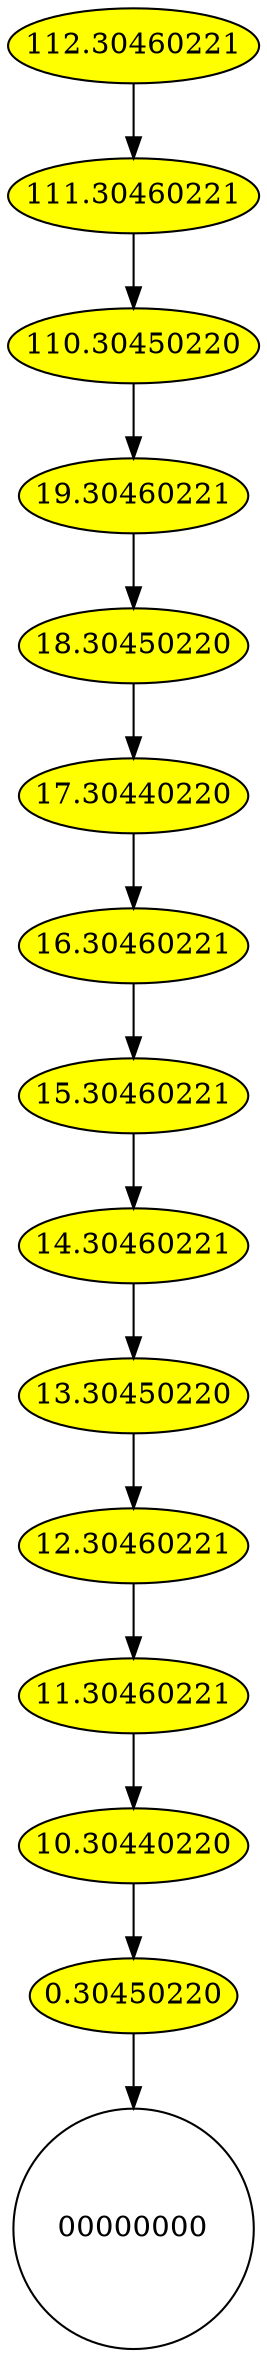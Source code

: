digraph DAG {
{
 node [style="filled", fillcolor="yellow", fontcolor="black", margin="0.01"]"112.30460221" -> "111.30460221";
"111.30460221" -> "110.30450220";
"110.30450220" -> "19.30460221";
"19.30460221" -> "18.30450220";
"18.30450220" -> "17.30440220";
"17.30440220" -> "16.30460221";
"16.30460221" -> "15.30460221";
"15.30460221" -> "14.30460221";
"14.30460221" -> "13.30450220";
"13.30450220" -> "12.30460221";
"12.30460221" -> "11.30460221";
"11.30460221" -> "10.30440220";
"10.30440220" -> "0.30450220";
}
"0.30450220" -> "00000000";
"00000000" [fillcolor="red",shape="circle"];
}
